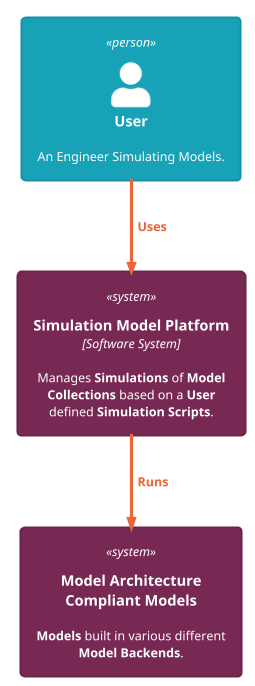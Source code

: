 @startuml L1_System Context Diagram - Simulation Model Platform

!theme C4_united from <C4/themes>
!include <C4/C4_Context>

Person(User,"User", "An Engineer Simulating Models.")
System(SimulationModelPlatform, "Simulation Model Platform", "Manages **Simulations** of **Model Collections** based on a **User** defined **Simulation Scripts**.","","","","Software System")
System(Models, "Model Architecture Compliant Models", "**Models** built in various different **Model Backends**.")
'System(Example1,"Results Server")
'System(Example2,"Model Database")
'System(Example3,"Scenario Database")

Rel(User, SimulationModelPlatform, "Uses")
Rel(SimulationModelPlatform, Models, "Runs")

@enduml